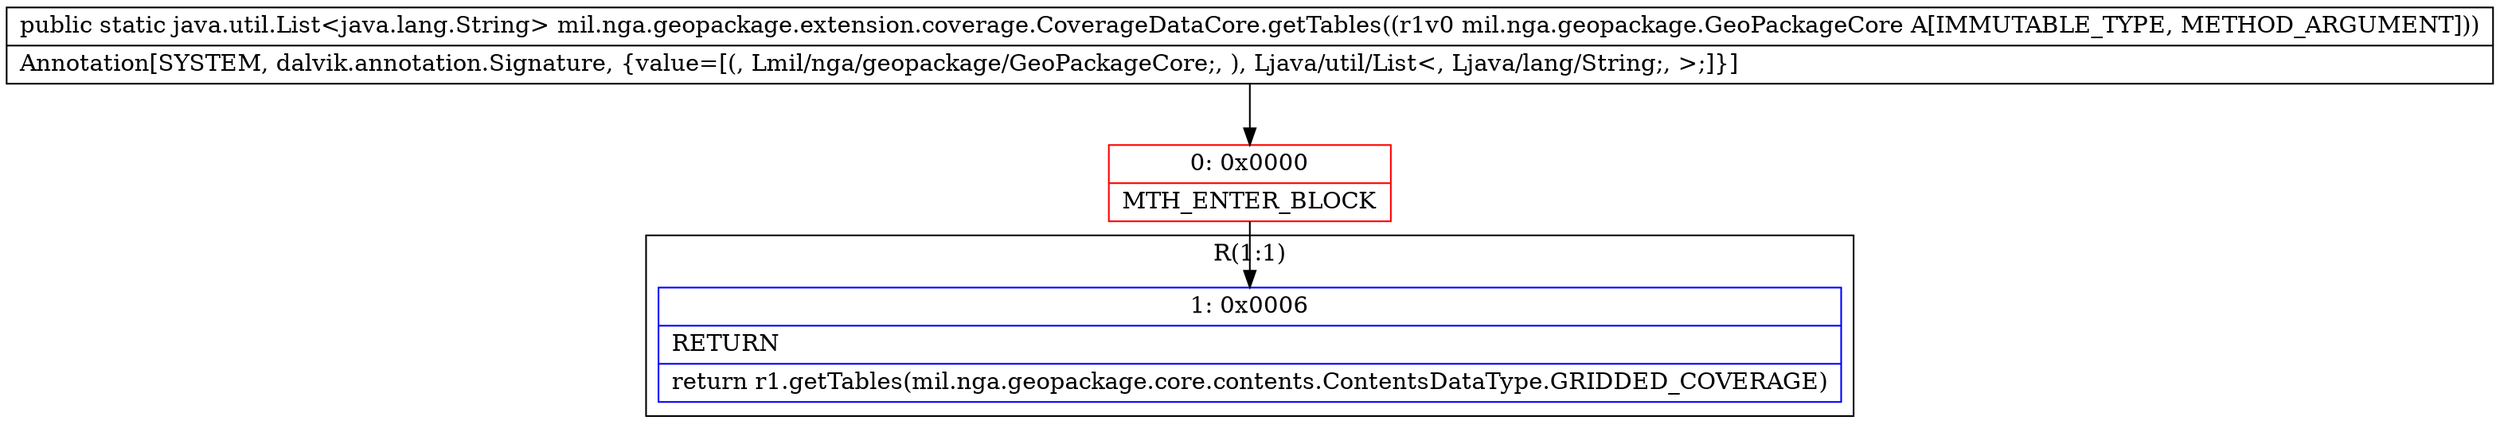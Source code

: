 digraph "CFG formil.nga.geopackage.extension.coverage.CoverageDataCore.getTables(Lmil\/nga\/geopackage\/GeoPackageCore;)Ljava\/util\/List;" {
subgraph cluster_Region_1096656690 {
label = "R(1:1)";
node [shape=record,color=blue];
Node_1 [shape=record,label="{1\:\ 0x0006|RETURN\l|return r1.getTables(mil.nga.geopackage.core.contents.ContentsDataType.GRIDDED_COVERAGE)\l}"];
}
Node_0 [shape=record,color=red,label="{0\:\ 0x0000|MTH_ENTER_BLOCK\l}"];
MethodNode[shape=record,label="{public static java.util.List\<java.lang.String\> mil.nga.geopackage.extension.coverage.CoverageDataCore.getTables((r1v0 mil.nga.geopackage.GeoPackageCore A[IMMUTABLE_TYPE, METHOD_ARGUMENT]))  | Annotation[SYSTEM, dalvik.annotation.Signature, \{value=[(, Lmil\/nga\/geopackage\/GeoPackageCore;, ), Ljava\/util\/List\<, Ljava\/lang\/String;, \>;]\}]\l}"];
MethodNode -> Node_0;
Node_0 -> Node_1;
}

